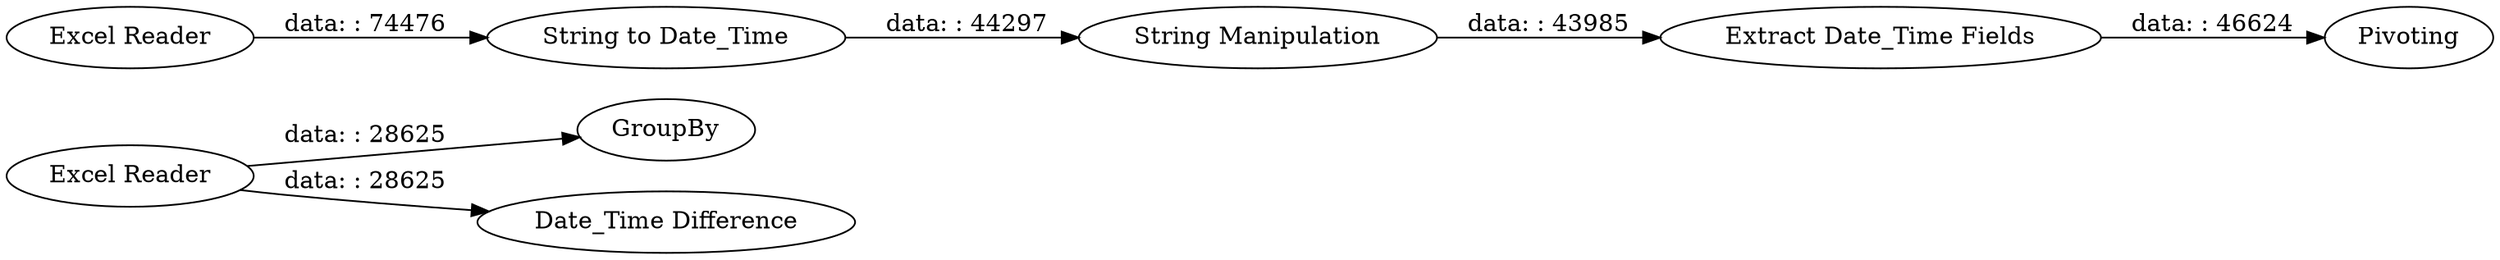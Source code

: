 digraph {
	"-5996004391218771947_3" [label=GroupBy]
	"-5996004391218771947_6" [label="String Manipulation"]
	"-5996004391218771947_8" [label=Pivoting]
	"-5996004391218771947_4" [label="Excel Reader"]
	"-5996004391218771947_2" [label="Date_Time Difference"]
	"-5996004391218771947_5" [label="String to Date_Time"]
	"-5996004391218771947_1" [label="Excel Reader"]
	"-5996004391218771947_7" [label="Extract Date_Time Fields"]
	"-5996004391218771947_6" -> "-5996004391218771947_7" [label="data: : 43985"]
	"-5996004391218771947_4" -> "-5996004391218771947_5" [label="data: : 74476"]
	"-5996004391218771947_1" -> "-5996004391218771947_3" [label="data: : 28625"]
	"-5996004391218771947_1" -> "-5996004391218771947_2" [label="data: : 28625"]
	"-5996004391218771947_7" -> "-5996004391218771947_8" [label="data: : 46624"]
	"-5996004391218771947_5" -> "-5996004391218771947_6" [label="data: : 44297"]
	rankdir=LR
}
